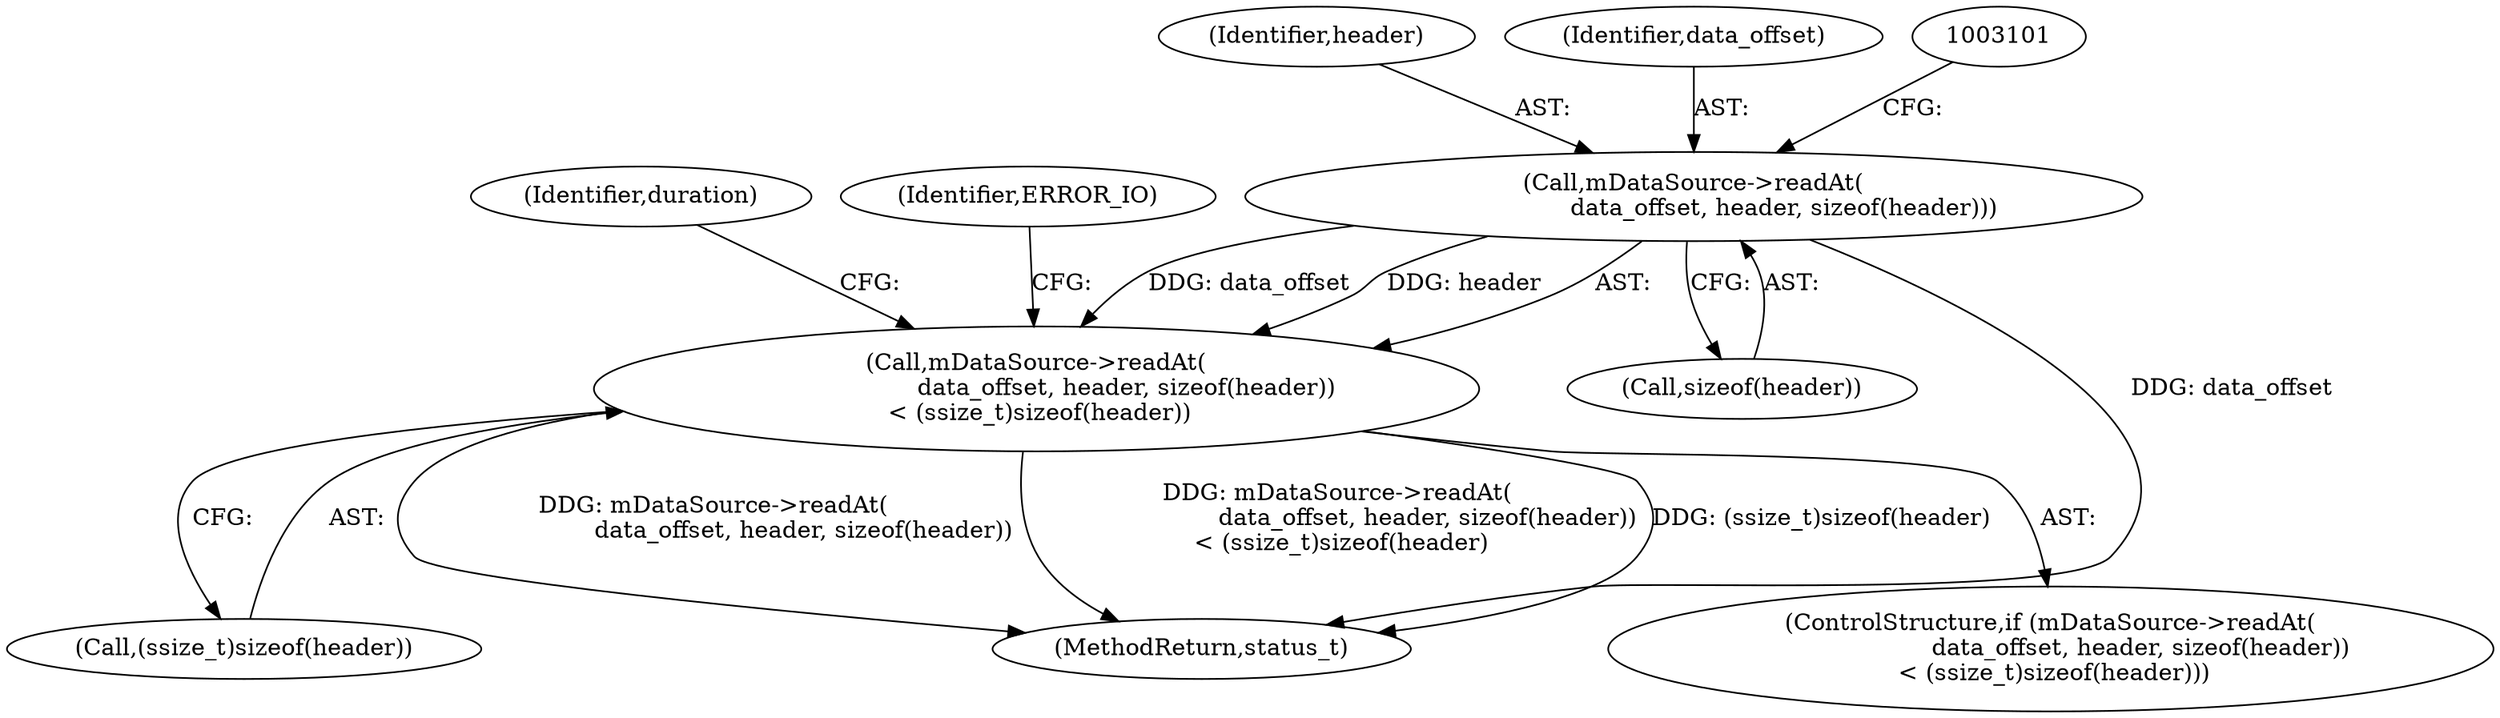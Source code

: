 digraph "0_Android_8a3a2f6ea7defe1a81bb32b3c9f3537f84749b9d@API" {
"1003094" [label="(Call,mDataSource->readAt(\n                        data_offset, header, sizeof(header))\n < (ssize_t)sizeof(header))"];
"1003095" [label="(Call,mDataSource->readAt(\n                        data_offset, header, sizeof(header)))"];
"1003100" [label="(Call,(ssize_t)sizeof(header))"];
"1003093" [label="(ControlStructure,if (mDataSource->readAt(\n                        data_offset, header, sizeof(header))\n < (ssize_t)sizeof(header)))"];
"1003098" [label="(Call,sizeof(header))"];
"1003097" [label="(Identifier,header)"];
"1003110" [label="(Identifier,duration)"];
"1003106" [label="(Identifier,ERROR_IO)"];
"1003094" [label="(Call,mDataSource->readAt(\n                        data_offset, header, sizeof(header))\n < (ssize_t)sizeof(header))"];
"1003095" [label="(Call,mDataSource->readAt(\n                        data_offset, header, sizeof(header)))"];
"1003096" [label="(Identifier,data_offset)"];
"1003903" [label="(MethodReturn,status_t)"];
"1003094" -> "1003093"  [label="AST: "];
"1003094" -> "1003100"  [label="CFG: "];
"1003095" -> "1003094"  [label="AST: "];
"1003100" -> "1003094"  [label="AST: "];
"1003106" -> "1003094"  [label="CFG: "];
"1003110" -> "1003094"  [label="CFG: "];
"1003094" -> "1003903"  [label="DDG: mDataSource->readAt(\n                        data_offset, header, sizeof(header))\n < (ssize_t)sizeof(header)"];
"1003094" -> "1003903"  [label="DDG: (ssize_t)sizeof(header)"];
"1003094" -> "1003903"  [label="DDG: mDataSource->readAt(\n                        data_offset, header, sizeof(header))"];
"1003095" -> "1003094"  [label="DDG: data_offset"];
"1003095" -> "1003094"  [label="DDG: header"];
"1003095" -> "1003098"  [label="CFG: "];
"1003096" -> "1003095"  [label="AST: "];
"1003097" -> "1003095"  [label="AST: "];
"1003098" -> "1003095"  [label="AST: "];
"1003101" -> "1003095"  [label="CFG: "];
"1003095" -> "1003903"  [label="DDG: data_offset"];
}
